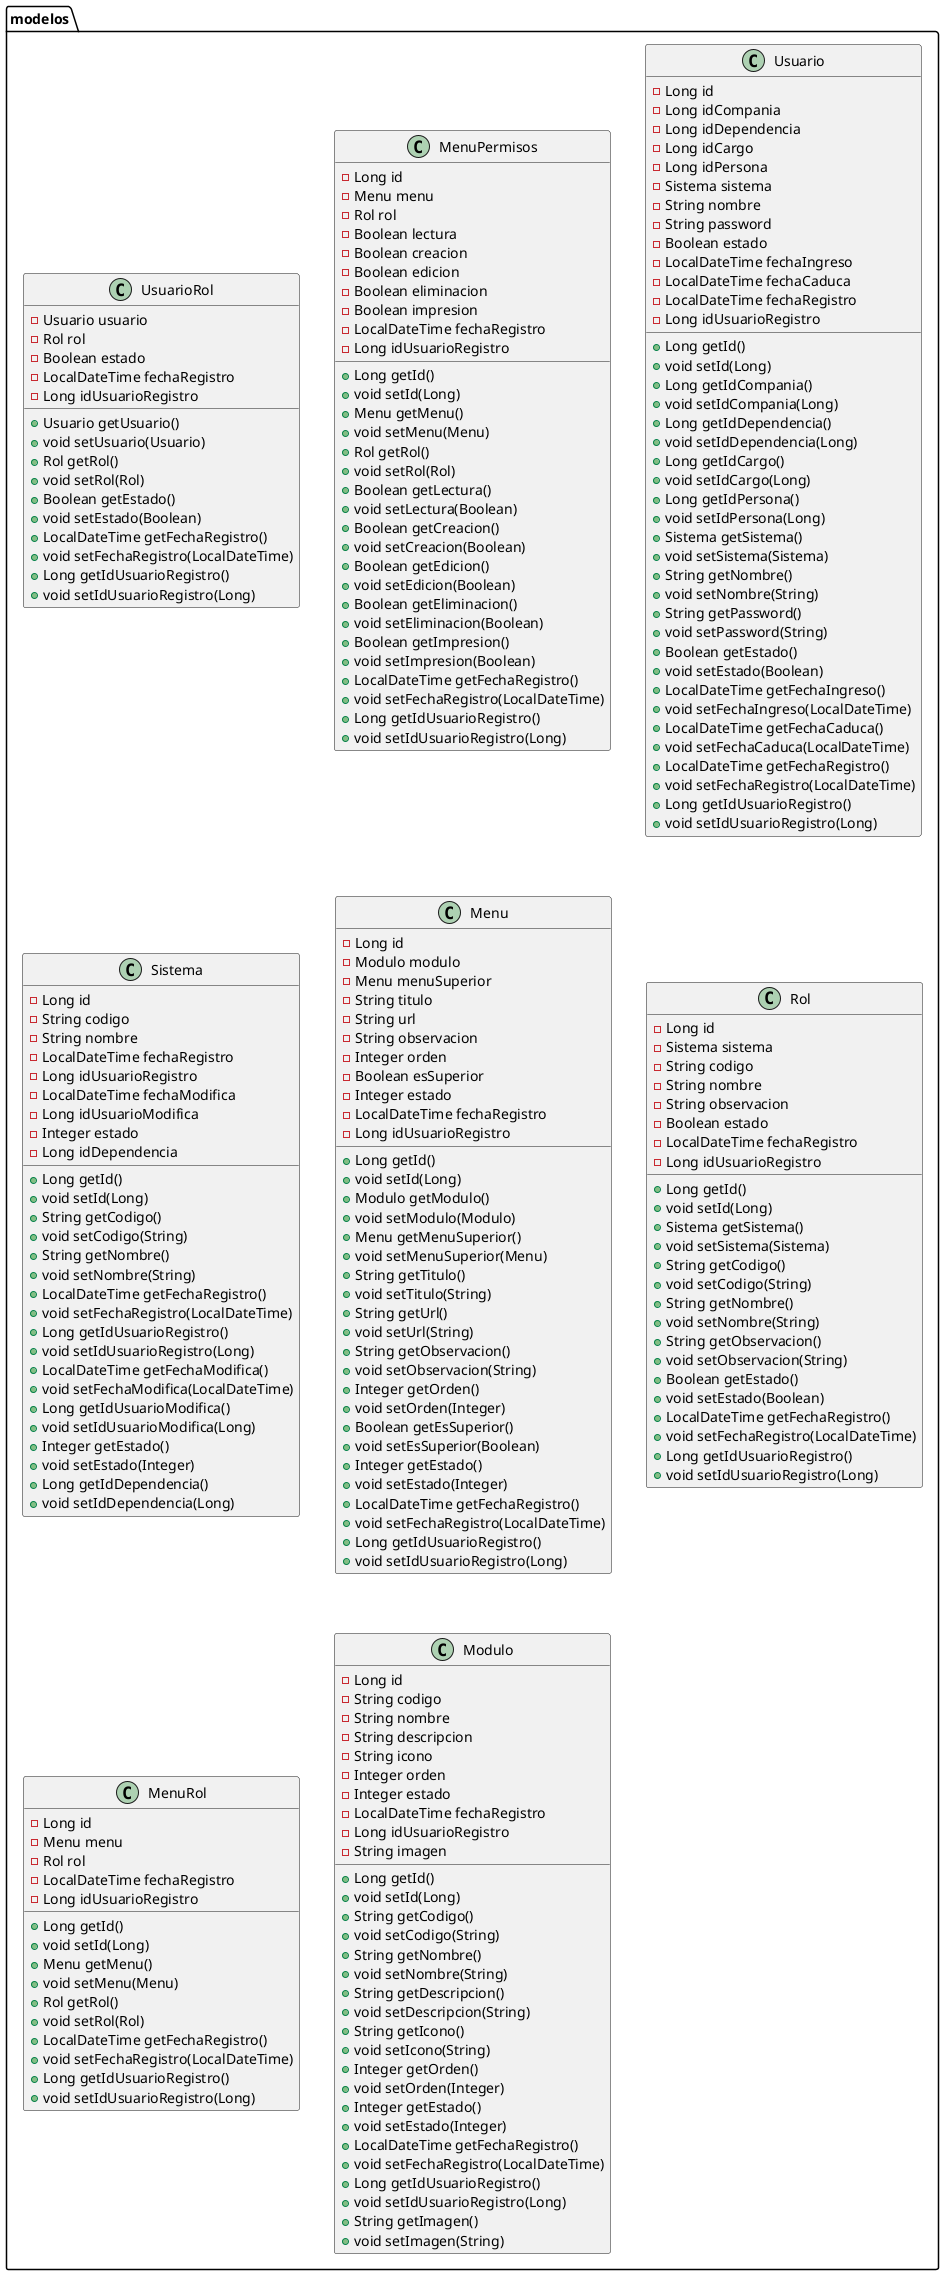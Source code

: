 @startuml
class modelos.UsuarioRol {
- Usuario usuario
- Rol rol
- Boolean estado
- LocalDateTime fechaRegistro
- Long idUsuarioRegistro
+ Usuario getUsuario()
+ void setUsuario(Usuario)
+ Rol getRol()
+ void setRol(Rol)
+ Boolean getEstado()
+ void setEstado(Boolean)
+ LocalDateTime getFechaRegistro()
+ void setFechaRegistro(LocalDateTime)
+ Long getIdUsuarioRegistro()
+ void setIdUsuarioRegistro(Long)
}


class modelos.MenuPermisos {
- Long id
- Menu menu
- Rol rol
- Boolean lectura
- Boolean creacion
- Boolean edicion
- Boolean eliminacion
- Boolean impresion
- LocalDateTime fechaRegistro
- Long idUsuarioRegistro
+ Long getId()
+ void setId(Long)
+ Menu getMenu()
+ void setMenu(Menu)
+ Rol getRol()
+ void setRol(Rol)
+ Boolean getLectura()
+ void setLectura(Boolean)
+ Boolean getCreacion()
+ void setCreacion(Boolean)
+ Boolean getEdicion()
+ void setEdicion(Boolean)
+ Boolean getEliminacion()
+ void setEliminacion(Boolean)
+ Boolean getImpresion()
+ void setImpresion(Boolean)
+ LocalDateTime getFechaRegistro()
+ void setFechaRegistro(LocalDateTime)
+ Long getIdUsuarioRegistro()
+ void setIdUsuarioRegistro(Long)
}


class modelos.Usuario {
- Long id
- Long idCompania
- Long idDependencia
- Long idCargo
- Long idPersona
- Sistema sistema
- String nombre
- String password
- Boolean estado
- LocalDateTime fechaIngreso
- LocalDateTime fechaCaduca
- LocalDateTime fechaRegistro
- Long idUsuarioRegistro
+ Long getId()
+ void setId(Long)
+ Long getIdCompania()
+ void setIdCompania(Long)
+ Long getIdDependencia()
+ void setIdDependencia(Long)
+ Long getIdCargo()
+ void setIdCargo(Long)
+ Long getIdPersona()
+ void setIdPersona(Long)
+ Sistema getSistema()
+ void setSistema(Sistema)
+ String getNombre()
+ void setNombre(String)
+ String getPassword()
+ void setPassword(String)
+ Boolean getEstado()
+ void setEstado(Boolean)
+ LocalDateTime getFechaIngreso()
+ void setFechaIngreso(LocalDateTime)
+ LocalDateTime getFechaCaduca()
+ void setFechaCaduca(LocalDateTime)
+ LocalDateTime getFechaRegistro()
+ void setFechaRegistro(LocalDateTime)
+ Long getIdUsuarioRegistro()
+ void setIdUsuarioRegistro(Long)
}


class modelos.Sistema {
- Long id
- String codigo
- String nombre
- LocalDateTime fechaRegistro
- Long idUsuarioRegistro
- LocalDateTime fechaModifica
- Long idUsuarioModifica
- Integer estado
- Long idDependencia
+ Long getId()
+ void setId(Long)
+ String getCodigo()
+ void setCodigo(String)
+ String getNombre()
+ void setNombre(String)
+ LocalDateTime getFechaRegistro()
+ void setFechaRegistro(LocalDateTime)
+ Long getIdUsuarioRegistro()
+ void setIdUsuarioRegistro(Long)
+ LocalDateTime getFechaModifica()
+ void setFechaModifica(LocalDateTime)
+ Long getIdUsuarioModifica()
+ void setIdUsuarioModifica(Long)
+ Integer getEstado()
+ void setEstado(Integer)
+ Long getIdDependencia()
+ void setIdDependencia(Long)
}


class modelos.Menu {
- Long id
- Modulo modulo
- Menu menuSuperior
- String titulo
- String url
- String observacion
- Integer orden
- Boolean esSuperior
- Integer estado
- LocalDateTime fechaRegistro
- Long idUsuarioRegistro
+ Long getId()
+ void setId(Long)
+ Modulo getModulo()
+ void setModulo(Modulo)
+ Menu getMenuSuperior()
+ void setMenuSuperior(Menu)
+ String getTitulo()
+ void setTitulo(String)
+ String getUrl()
+ void setUrl(String)
+ String getObservacion()
+ void setObservacion(String)
+ Integer getOrden()
+ void setOrden(Integer)
+ Boolean getEsSuperior()
+ void setEsSuperior(Boolean)
+ Integer getEstado()
+ void setEstado(Integer)
+ LocalDateTime getFechaRegistro()
+ void setFechaRegistro(LocalDateTime)
+ Long getIdUsuarioRegistro()
+ void setIdUsuarioRegistro(Long)
}


class modelos.Rol {
- Long id
- Sistema sistema
- String codigo
- String nombre
- String observacion
- Boolean estado
- LocalDateTime fechaRegistro
- Long idUsuarioRegistro
+ Long getId()
+ void setId(Long)
+ Sistema getSistema()
+ void setSistema(Sistema)
+ String getCodigo()
+ void setCodigo(String)
+ String getNombre()
+ void setNombre(String)
+ String getObservacion()
+ void setObservacion(String)
+ Boolean getEstado()
+ void setEstado(Boolean)
+ LocalDateTime getFechaRegistro()
+ void setFechaRegistro(LocalDateTime)
+ Long getIdUsuarioRegistro()
+ void setIdUsuarioRegistro(Long)
}


class modelos.MenuRol {
- Long id
- Menu menu
- Rol rol
- LocalDateTime fechaRegistro
- Long idUsuarioRegistro
+ Long getId()
+ void setId(Long)
+ Menu getMenu()
+ void setMenu(Menu)
+ Rol getRol()
+ void setRol(Rol)
+ LocalDateTime getFechaRegistro()
+ void setFechaRegistro(LocalDateTime)
+ Long getIdUsuarioRegistro()
+ void setIdUsuarioRegistro(Long)
}


class modelos.Modulo {
- Long id
- String codigo
- String nombre
- String descripcion
- String icono
- Integer orden
- Integer estado
- LocalDateTime fechaRegistro
- Long idUsuarioRegistro
- String imagen
+ Long getId()
+ void setId(Long)
+ String getCodigo()
+ void setCodigo(String)
+ String getNombre()
+ void setNombre(String)
+ String getDescripcion()
+ void setDescripcion(String)
+ String getIcono()
+ void setIcono(String)
+ Integer getOrden()
+ void setOrden(Integer)
+ Integer getEstado()
+ void setEstado(Integer)
+ LocalDateTime getFechaRegistro()
+ void setFechaRegistro(LocalDateTime)
+ Long getIdUsuarioRegistro()
+ void setIdUsuarioRegistro(Long)
+ String getImagen()
+ void setImagen(String)
}


@enduml